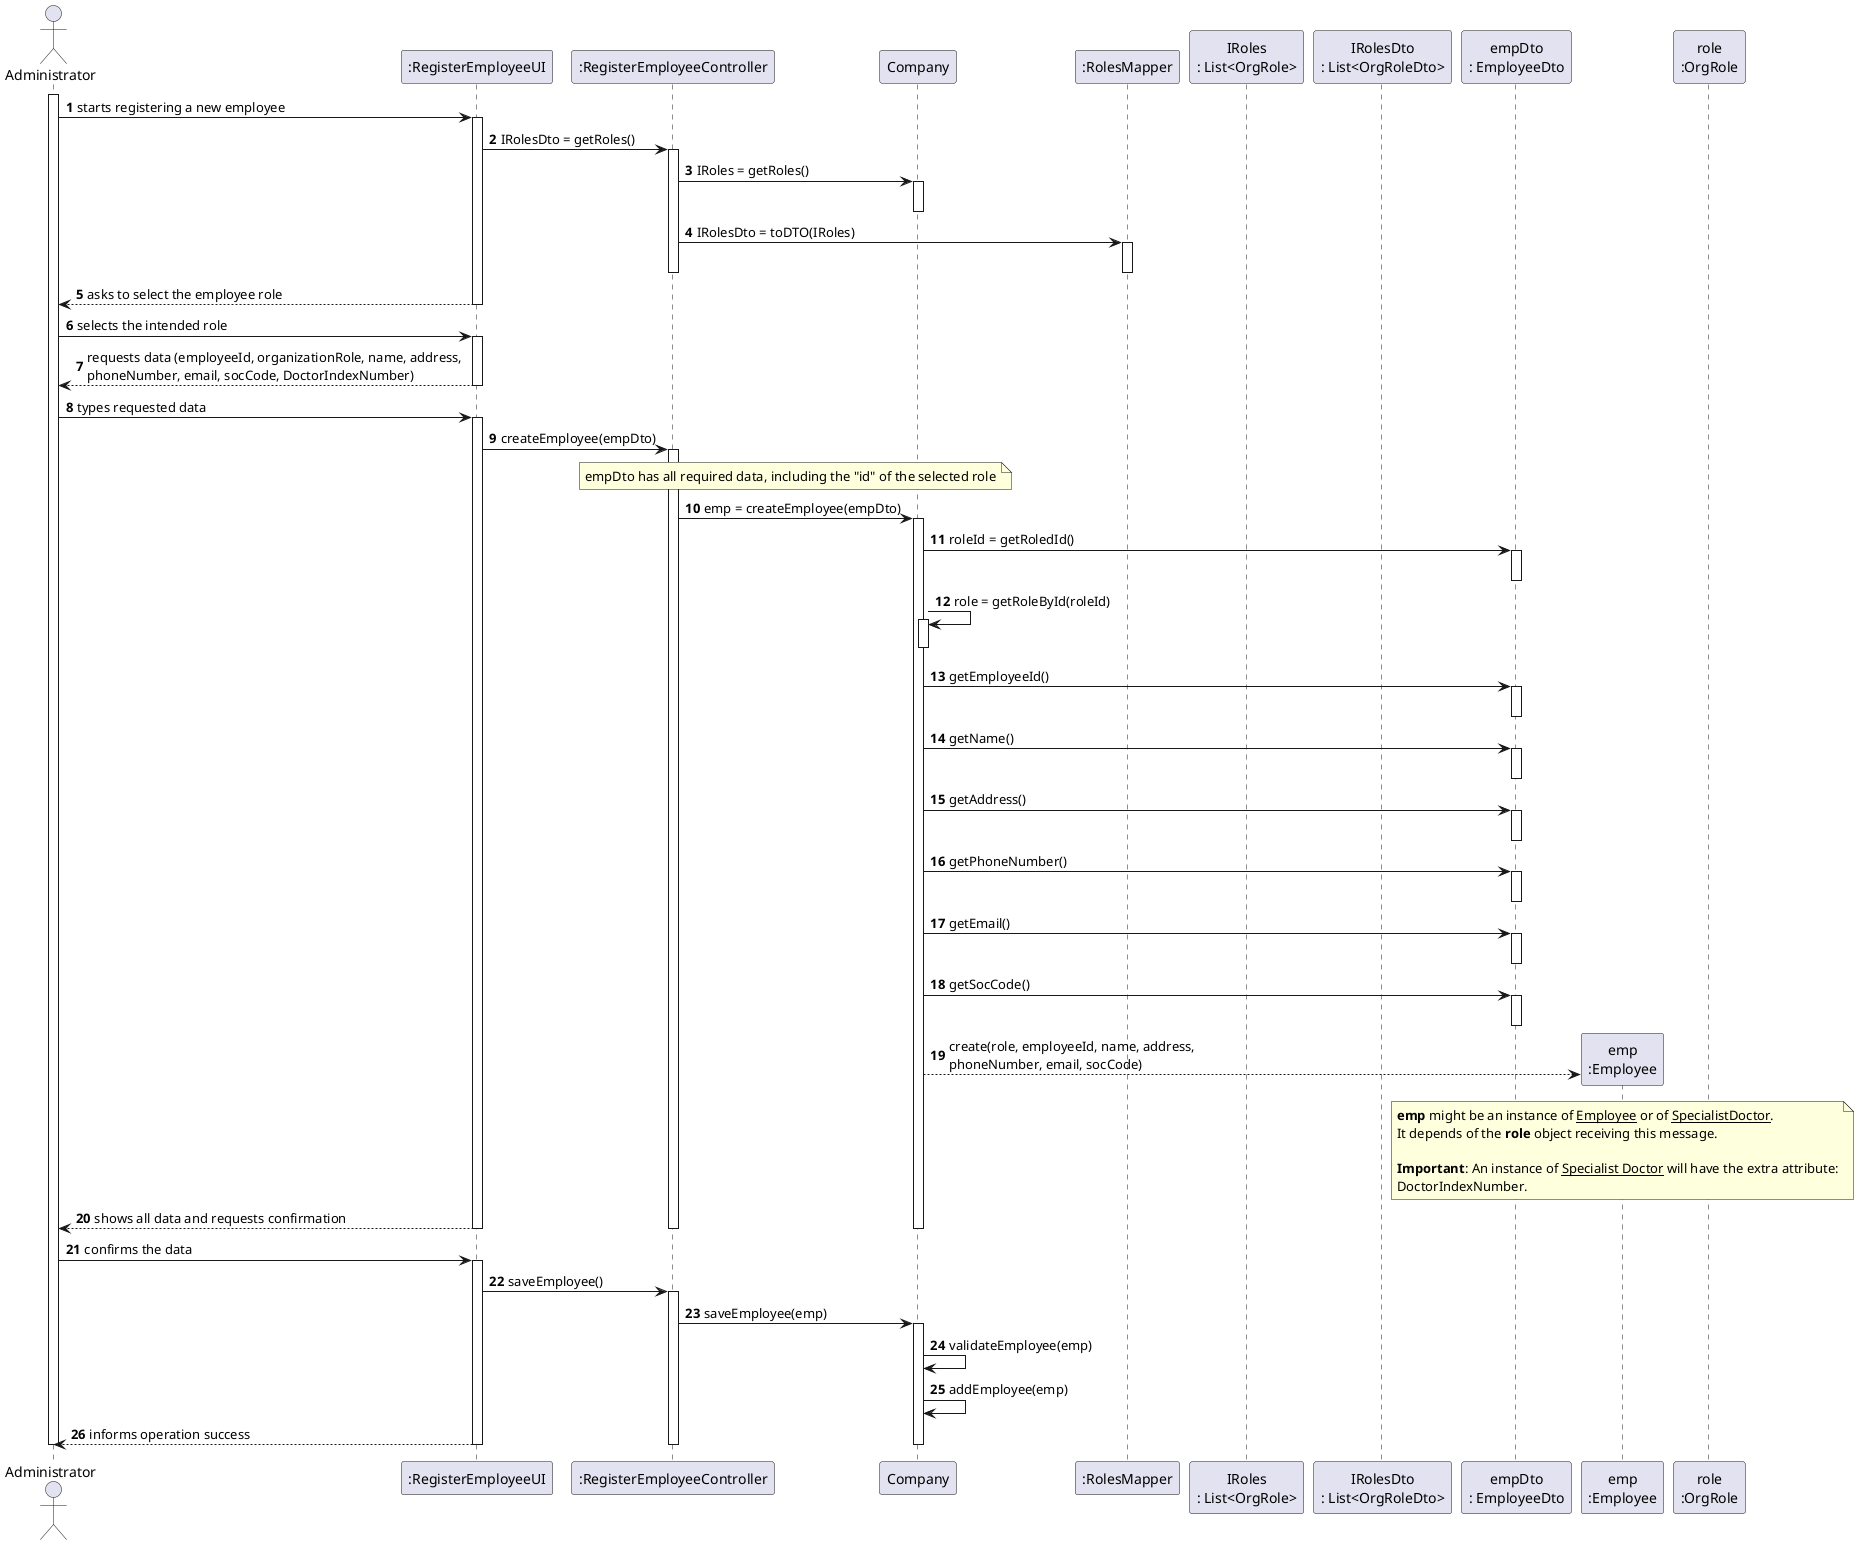 @startuml
autonumber
'hide footbox
actor "Administrator" as ADM

participant ":RegisterEmployeeUI" as UI
participant ":RegisterEmployeeController" as CTRL
/'participant "ApplicationPOT" as _APP
participant "app\n:ApplicationPOT" as APP
participant "session\n:UserSession" as SESSAO'/
/'participant ":Platform" as PLAT'/
participant "Company" as ORG
participant ":RolesMapper" as ROLES_MAPPER
participant "IRoles\n: List<OrgRole>" as LIST_ORG_ROLE
participant "IRolesDto\n: List<OrgRoleDto>" as LIST_ORGROLE_DTO
participant "empDto\n: EmployeeDto" as EMP_DTO
/'participant "emp\n:Receptionist" as RECEPTIONIST
participant "emp\n:Doctor" as DOCTOR'/
participant "emp\n:Employee" as EMPLOYEE
participant "role\n:OrgRole"
/'participant "cat\n:Category" as CAT
participant "lc\n:List<Category>" as LIST_CAT'/

activate ADM
ADM -> UI : starts registering a new employee
activate UI

UI -> CTRL : IRolesDto = getRoles()
activate CTRL

CTRL -> ORG : IRoles = getRoles()
activate ORG
deactivate ORG

CTRL -> ROLES_MAPPER : IRolesDto = toDTO(IRoles)
activate ROLES_MAPPER
deactivate ROLES_MAPPER

deactivate CTRL

UI --> ADM : asks to select the employee role
deactivate UI

ADM -> UI : selects the intended role
activate UI

/'UI -> CTRL : lc=getTaskCategories()
activate CTRL'/

/'CTRL -> PLAT : lc=getTaskCategories()
activate PLAT
|||
deactivate PLAT
deactivate CTRL'/

UI --> ADM : requests data (employeeId, organizationRole, name, address, \nphoneNumber, email, socCode, DoctorIndexNumber)
/'deactivate PLAT'/
deactivate UI

ADM -> UI : types requested data
activate UI

UI -> CTRL : createEmployee(empDto)
activate CTRL

/'
CTRL -> PLAT : cat=getCategoryById(categoryId)
activate PLAT
|||
deactivate PLAT'/
/'
CTRL -> _APP: app = getInstance()
activate _APP
|||
deactivate _APP

CTRL -> APP: session = getCurrentSession()
activate APP
|||
deactivate APP

CTRL -> SESSAO: email = getUserEmail()
activate SESSAO
|||
deactivate SESSAO

CTRL -> PLAT: org = getOrganizationByUserEmail(email)
activate PLAT
|||
deactivate PLAT'/

note over CTRL, ORG
empDto has all required data, including the "id" of the selected role
end note
CTRL -> ORG: emp = createEmployee(empDto)
activate ORG

ORG -> EMP_DTO : roleId = getRoledId()
activate EMP_DTO
deactivate EMP_DTO

ORG -> ORG : role = getRoleById(roleId)
activate ORG
deactivate ORG

ORG -> EMP_DTO : getEmployeeId()
activate EMP_DTO
deactivate EMP_DTO

ORG -> EMP_DTO : getName()
activate EMP_DTO
deactivate EMP_DTO

ORG -> EMP_DTO : getAddress()
activate EMP_DTO
deactivate EMP_DTO

ORG -> EMP_DTO : getPhoneNumber()
activate EMP_DTO
deactivate EMP_DTO

ORG -> EMP_DTO : getEmail()
activate EMP_DTO
deactivate EMP_DTO

ORG -> EMP_DTO : getSocCode()
activate EMP_DTO
deactivate EMP_DTO


ORG --> EMPLOYEE**: create(role, employeeId, name, address, \nphoneNumber, email, socCode)
/'ORG -> ORG: validateTask(task)'/
note over EMPLOYEE
**emp** might be an instance of __Employee__ or of __SpecialistDoctor__.
It depends of the **role** object receiving this message.

**Important**: An instance of __Specialist Doctor__ will have the extra attribute:
DoctorIndexNumber.
end note

note over ORG
end note

/'PODIA COMENTAR'/
/'CTRL --> UI: result'/

UI --> ADM: shows all data and requests confirmation
deactivate ORG
/'deactivate PLAT'/
deactivate CTRL
deactivate UI

ADM -> UI : confirms the data
activate UI
UI -> CTRL : saveEmployee()
activate CTRL

CTRL -> ORG : saveEmployee(emp)
activate ORG

ORG -> ORG: validateEmployee(emp)
ORG -> ORG: addEmployee(emp)

/'PODIA COMENTAR'/
/'CTRL --> UI: result'/

UI --> ADM : informs operation success
deactivate ORG
deactivate CTRL
deactivate UI

deactivate ADM

@enduml